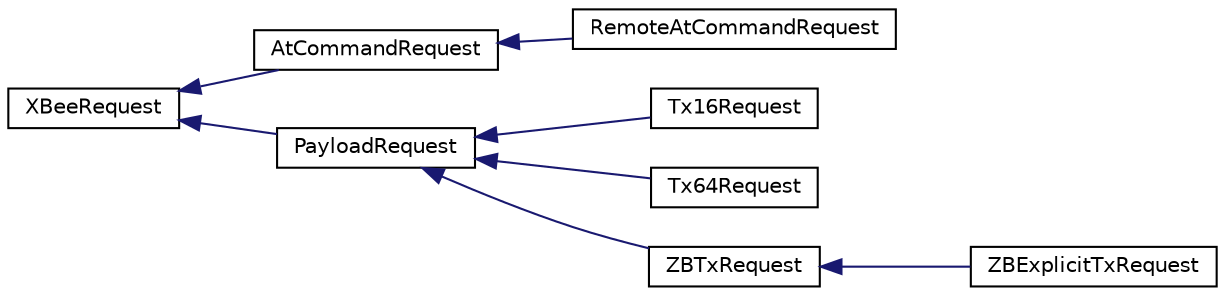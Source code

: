 digraph "Graphical Class Hierarchy"
{
  edge [fontname="Helvetica",fontsize="10",labelfontname="Helvetica",labelfontsize="10"];
  node [fontname="Helvetica",fontsize="10",shape=record];
  rankdir="LR";
  Node0 [label="XBeeRequest",height=0.2,width=0.4,color="black", fillcolor="white", style="filled",URL="$class_x_bee_request.html"];
  Node0 -> Node1 [dir="back",color="midnightblue",fontsize="10",style="solid",fontname="Helvetica"];
  Node1 [label="AtCommandRequest",height=0.2,width=0.4,color="black", fillcolor="white", style="filled",URL="$class_at_command_request.html"];
  Node1 -> Node2 [dir="back",color="midnightblue",fontsize="10",style="solid",fontname="Helvetica"];
  Node2 [label="RemoteAtCommandRequest",height=0.2,width=0.4,color="black", fillcolor="white", style="filled",URL="$class_remote_at_command_request.html"];
  Node0 -> Node3 [dir="back",color="midnightblue",fontsize="10",style="solid",fontname="Helvetica"];
  Node3 [label="PayloadRequest",height=0.2,width=0.4,color="black", fillcolor="white", style="filled",URL="$class_payload_request.html"];
  Node3 -> Node4 [dir="back",color="midnightblue",fontsize="10",style="solid",fontname="Helvetica"];
  Node4 [label="Tx16Request",height=0.2,width=0.4,color="black", fillcolor="white", style="filled",URL="$class_tx16_request.html"];
  Node3 -> Node5 [dir="back",color="midnightblue",fontsize="10",style="solid",fontname="Helvetica"];
  Node5 [label="Tx64Request",height=0.2,width=0.4,color="black", fillcolor="white", style="filled",URL="$class_tx64_request.html"];
  Node3 -> Node6 [dir="back",color="midnightblue",fontsize="10",style="solid",fontname="Helvetica"];
  Node6 [label="ZBTxRequest",height=0.2,width=0.4,color="black", fillcolor="white", style="filled",URL="$class_z_b_tx_request.html"];
  Node6 -> Node7 [dir="back",color="midnightblue",fontsize="10",style="solid",fontname="Helvetica"];
  Node7 [label="ZBExplicitTxRequest",height=0.2,width=0.4,color="black", fillcolor="white", style="filled",URL="$class_z_b_explicit_tx_request.html"];
}

